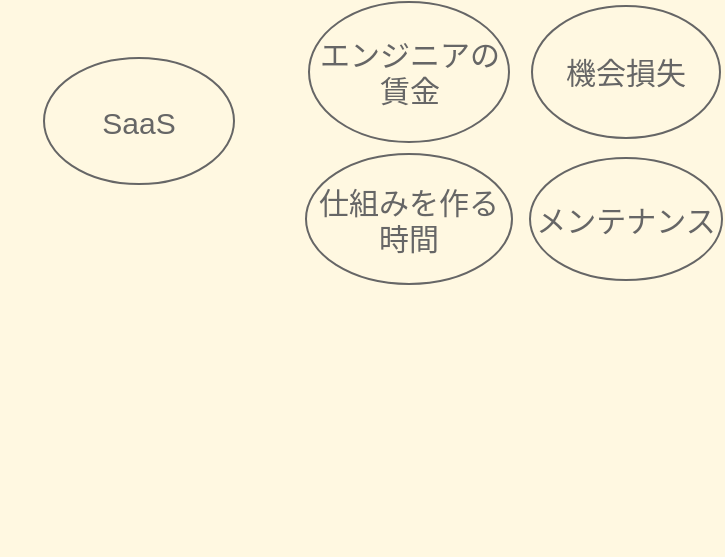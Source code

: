 <mxfile>
    <diagram id="_zDcFEvN2WbuJxCCOdh0" name="ページ1">
        <mxGraphModel dx="708" dy="566" grid="0" gridSize="10" guides="1" tooltips="1" connect="1" arrows="1" fold="1" page="0" pageScale="1" pageWidth="827" pageHeight="1169" background="#FFF8E1" math="0" shadow="0">
            <root>
                <mxCell id="0"/>
                <mxCell id="1" parent="0"/>
                <mxCell id="2" value="" style="shape=image;imageAspect=0;aspect=fixed;verticalLabelPosition=bottom;verticalAlign=top;image=https://2.bp.blogspot.com/-p4C7TeJzZzc/UbVvVwUV7oI/AAAAAAAAUvc/4g32Z36u-ng/s800/tenbin.png;" vertex="1" parent="1">
                    <mxGeometry x="82" y="343" width="327.82" height="214.35" as="geometry"/>
                </mxCell>
                <mxCell id="3" value="&lt;font color=&quot;#666666&quot; style=&quot;font-size: 15px&quot;&gt;仕組みを作る&lt;br&gt;時間&lt;br&gt;&lt;/font&gt;" style="ellipse;whiteSpace=wrap;html=1;strokeColor=#666666;fillColor=none;" vertex="1" parent="1">
                    <mxGeometry x="235" y="357" width="103" height="65" as="geometry"/>
                </mxCell>
                <mxCell id="5" value="&lt;font color=&quot;#666666&quot; style=&quot;font-size: 15px&quot;&gt;メンテナンス&lt;/font&gt;" style="ellipse;whiteSpace=wrap;html=1;strokeColor=#666666;fillColor=none;" vertex="1" parent="1">
                    <mxGeometry x="347" y="359" width="96" height="61" as="geometry"/>
                </mxCell>
                <mxCell id="6" value="&lt;font color=&quot;#666666&quot; style=&quot;font-size: 15px&quot;&gt;SaaS&lt;/font&gt;" style="ellipse;whiteSpace=wrap;html=1;strokeColor=#666666;fillColor=none;" vertex="1" parent="1">
                    <mxGeometry x="104" y="309" width="95" height="63" as="geometry"/>
                </mxCell>
                <mxCell id="7" value="&lt;font color=&quot;#666666&quot; style=&quot;font-size: 15px&quot;&gt;機会損失&lt;/font&gt;" style="ellipse;whiteSpace=wrap;html=1;strokeColor=#666666;fillColor=none;" vertex="1" parent="1">
                    <mxGeometry x="348" y="283" width="94" height="66" as="geometry"/>
                </mxCell>
                <mxCell id="8" value="&lt;font color=&quot;#666666&quot;&gt;&lt;span style=&quot;font-size: 15px&quot;&gt;エンジニアの&lt;br&gt;賃金&lt;/span&gt;&lt;/font&gt;" style="ellipse;whiteSpace=wrap;html=1;strokeColor=#666666;fillColor=none;" vertex="1" parent="1">
                    <mxGeometry x="236.5" y="281" width="100" height="70" as="geometry"/>
                </mxCell>
            </root>
        </mxGraphModel>
    </diagram>
</mxfile>
